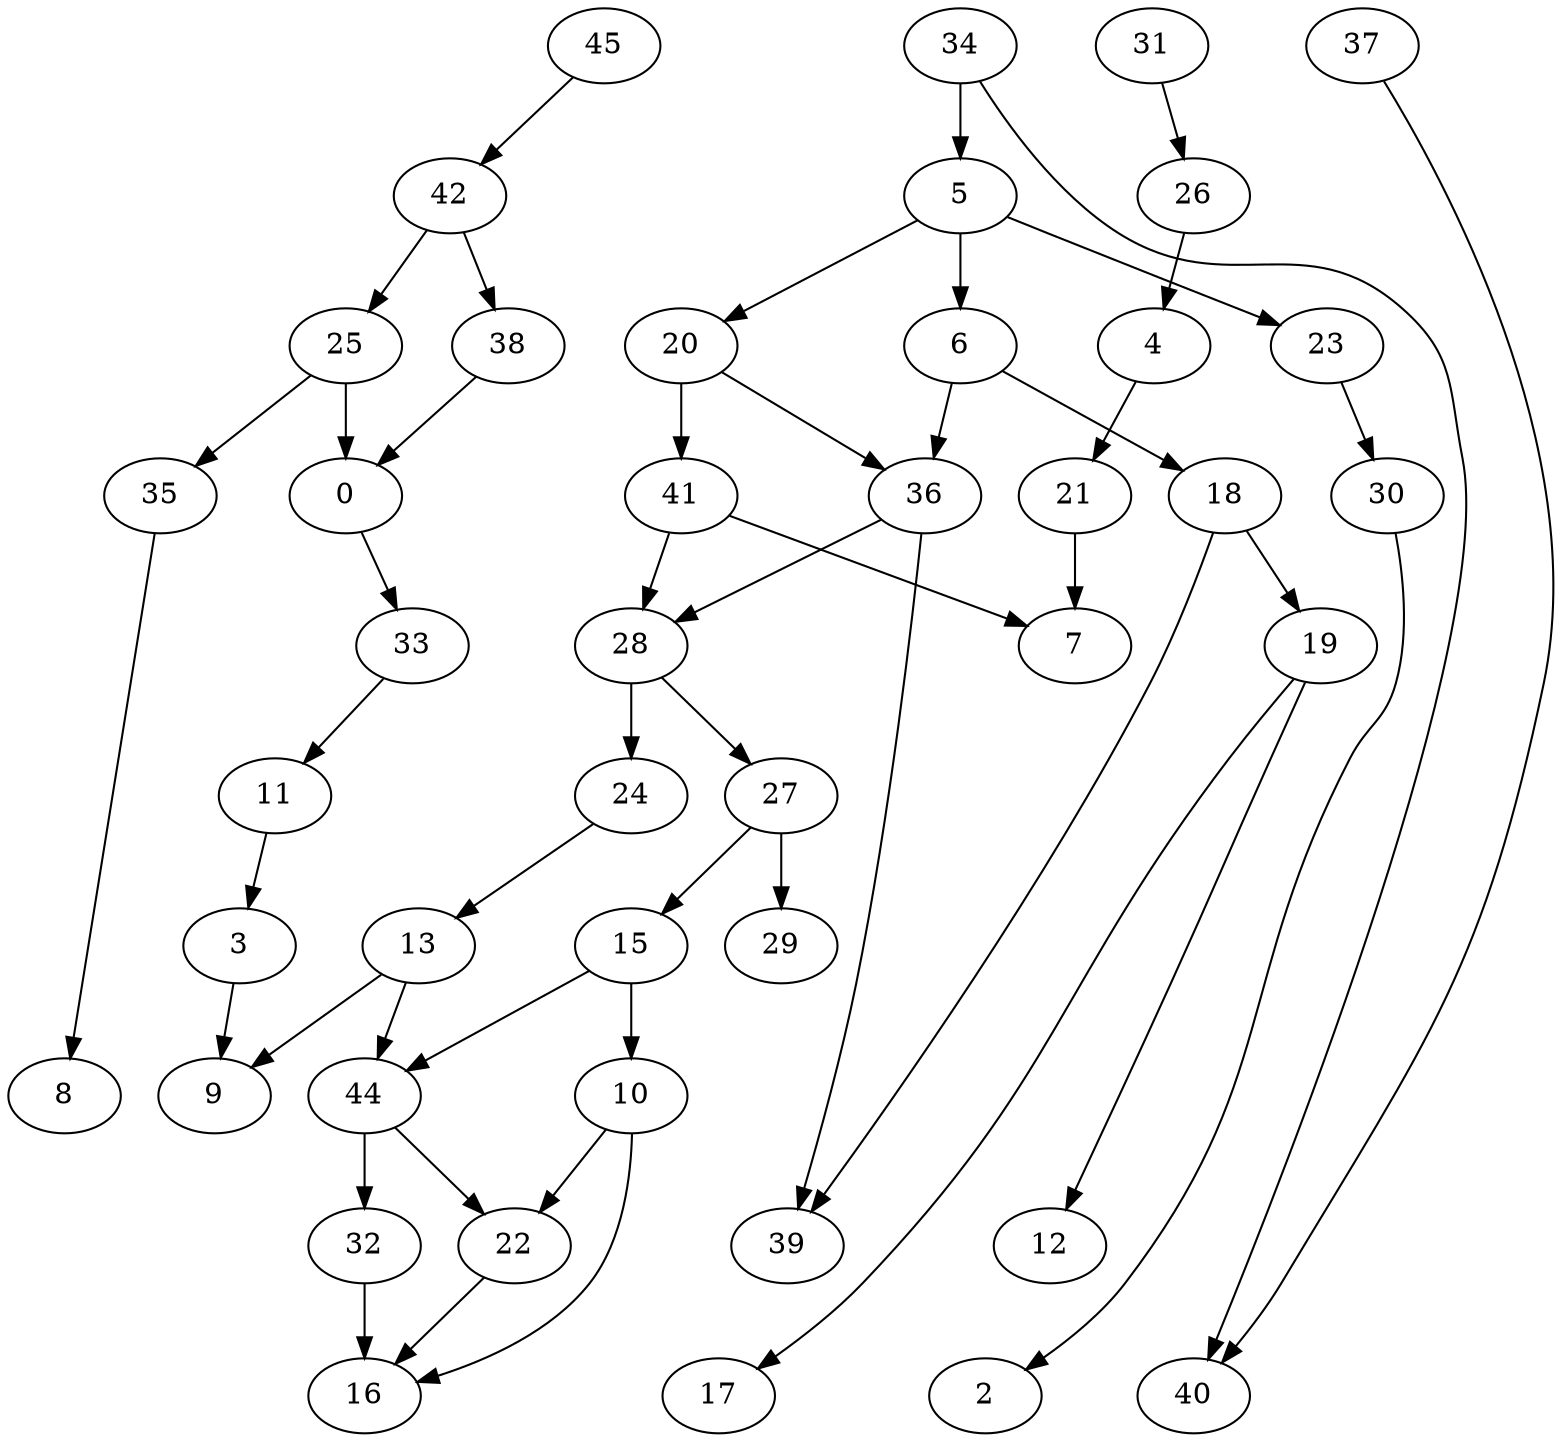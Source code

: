 digraph G {
    0;
    33;
    11;
    3;
    9;
    37;
    40;
    4;
    21;
    7;
    5;
    6;
    20;
    23;
    18;
    36;
    41;
    30;
    19;
    39;
    28;
    2;
    12;
    17;
    24;
    27;
    13;
    15;
    29;
    44;
    10;
    22;
    16;
    32;
    31;
    26;
    45;
    42;
    25;
    38;
    35;
    8;
    34;
    0 -> 33 [weight=0];
    33 -> 11 [weight=0];
    11 -> 3 [weight=0];
    3 -> 9 [weight=0];
    37 -> 40 [weight=0];
    4 -> 21 [weight=0];
    21 -> 7 [weight=2];
    5 -> 6 [weight=1];
    5 -> 20 [weight=0];
    5 -> 23 [weight=0];
    6 -> 18 [weight=1];
    6 -> 36 [weight=1];
    20 -> 36 [weight=0];
    20 -> 41 [weight=2];
    23 -> 30 [weight=0];
    18 -> 19 [weight=0];
    18 -> 39 [weight=0];
    36 -> 39 [weight=0];
    36 -> 28 [weight=0];
    41 -> 7 [weight=0];
    41 -> 28 [weight=0];
    30 -> 2 [weight=0];
    19 -> 12 [weight=0];
    19 -> 17 [weight=0];
    28 -> 24 [weight=4];
    28 -> 27 [weight=1];
    24 -> 13 [weight=0];
    27 -> 15 [weight=1];
    27 -> 29 [weight=4];
    13 -> 9 [weight=0];
    13 -> 44 [weight=0];
    15 -> 10 [weight=2];
    15 -> 44 [weight=0];
    44 -> 22 [weight=0];
    44 -> 32 [weight=1];
    10 -> 22 [weight=0];
    10 -> 16 [weight=0];
    22 -> 16 [weight=1];
    32 -> 16 [weight=2];
    31 -> 26 [weight=0];
    26 -> 4 [weight=0];
    45 -> 42 [weight=0];
    42 -> 25 [weight=0];
    42 -> 38 [weight=0];
    25 -> 0 [weight=2];
    25 -> 35 [weight=0];
    38 -> 0 [weight=0];
    35 -> 8 [weight=0];
    34 -> 40 [weight=0];
    34 -> 5 [weight=1];
}
